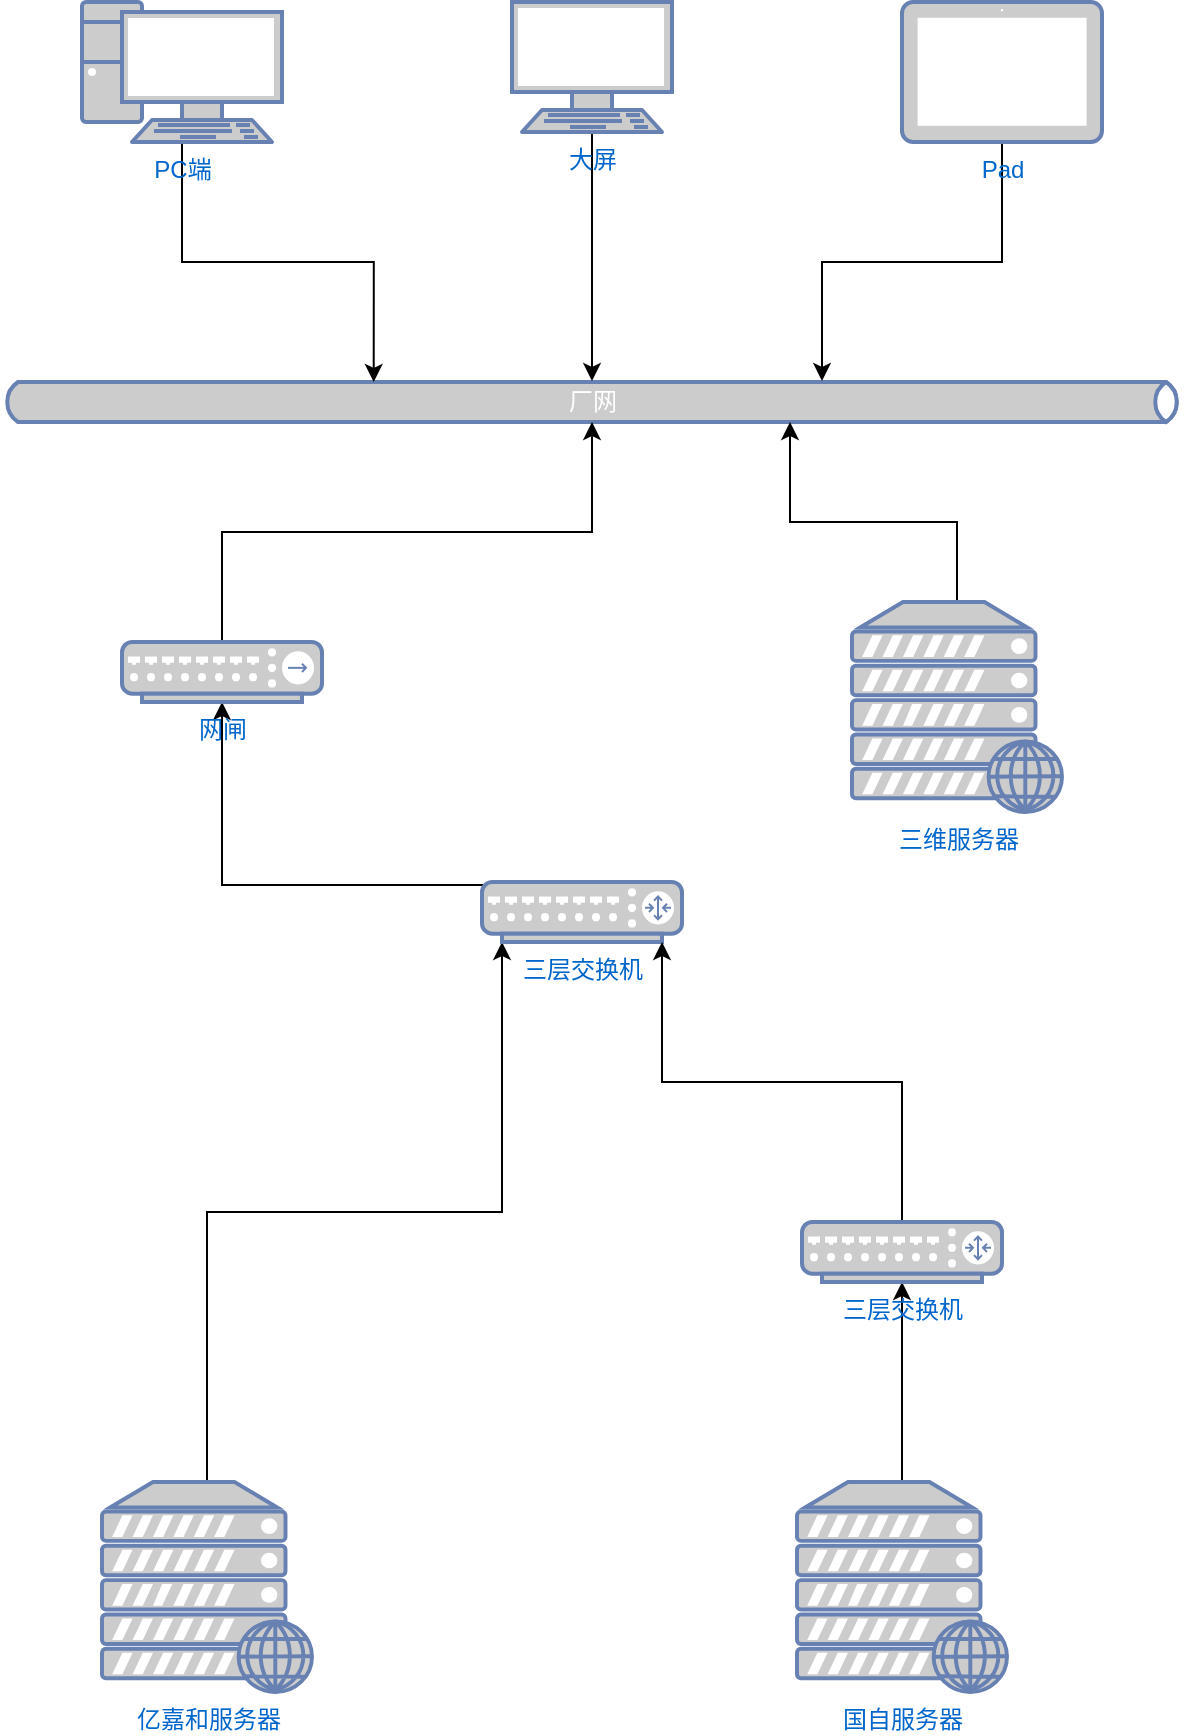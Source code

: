 <mxfile version="14.0.1" type="github">
  <diagram id="fDtv-NP8o_LM4w9Mx3LK" name="Page-1">
    <mxGraphModel dx="1410" dy="771" grid="1" gridSize="10" guides="1" tooltips="1" connect="1" arrows="1" fold="1" page="1" pageScale="1" pageWidth="827" pageHeight="1169" math="0" shadow="0">
      <root>
        <mxCell id="0" />
        <mxCell id="1" parent="0" />
        <mxCell id="BwLVxdTWhbgkWEdLYuY5-10" style="edgeStyle=orthogonalEdgeStyle;rounded=0;orthogonalLoop=1;jettySize=auto;html=1;exitX=0.5;exitY=0;exitDx=0;exitDy=0;exitPerimeter=0;entryX=0.1;entryY=1;entryDx=0;entryDy=0;entryPerimeter=0;" edge="1" parent="1" source="BwLVxdTWhbgkWEdLYuY5-3" target="BwLVxdTWhbgkWEdLYuY5-5">
          <mxGeometry relative="1" as="geometry" />
        </mxCell>
        <mxCell id="BwLVxdTWhbgkWEdLYuY5-3" value="亿嘉和服务器" style="fontColor=#0066CC;verticalAlign=top;verticalLabelPosition=bottom;labelPosition=center;align=center;html=1;outlineConnect=0;fillColor=#CCCCCC;strokeColor=#6881B3;gradientColor=none;gradientDirection=north;strokeWidth=2;shape=mxgraph.networks.web_server;" vertex="1" parent="1">
          <mxGeometry x="160" y="770" width="105" height="105" as="geometry" />
        </mxCell>
        <mxCell id="BwLVxdTWhbgkWEdLYuY5-11" style="edgeStyle=orthogonalEdgeStyle;rounded=0;orthogonalLoop=1;jettySize=auto;html=1;exitX=0.5;exitY=0;exitDx=0;exitDy=0;exitPerimeter=0;" edge="1" parent="1" source="BwLVxdTWhbgkWEdLYuY5-4" target="BwLVxdTWhbgkWEdLYuY5-6">
          <mxGeometry relative="1" as="geometry" />
        </mxCell>
        <mxCell id="BwLVxdTWhbgkWEdLYuY5-4" value="国自服务器" style="fontColor=#0066CC;verticalAlign=top;verticalLabelPosition=bottom;labelPosition=center;align=center;html=1;outlineConnect=0;fillColor=#CCCCCC;strokeColor=#6881B3;gradientColor=none;gradientDirection=north;strokeWidth=2;shape=mxgraph.networks.web_server;" vertex="1" parent="1">
          <mxGeometry x="507.5" y="770" width="105" height="105" as="geometry" />
        </mxCell>
        <mxCell id="BwLVxdTWhbgkWEdLYuY5-25" style="edgeStyle=orthogonalEdgeStyle;rounded=0;orthogonalLoop=1;jettySize=auto;html=1;exitX=0.05;exitY=0.05;exitDx=0;exitDy=0;exitPerimeter=0;" edge="1" parent="1" source="BwLVxdTWhbgkWEdLYuY5-5" target="BwLVxdTWhbgkWEdLYuY5-24">
          <mxGeometry relative="1" as="geometry" />
        </mxCell>
        <mxCell id="BwLVxdTWhbgkWEdLYuY5-5" value="三层交换机" style="fontColor=#0066CC;verticalAlign=top;verticalLabelPosition=bottom;labelPosition=center;align=center;html=1;outlineConnect=0;fillColor=#CCCCCC;strokeColor=#6881B3;gradientColor=none;gradientDirection=north;strokeWidth=2;shape=mxgraph.networks.router;" vertex="1" parent="1">
          <mxGeometry x="350" y="470" width="100" height="30" as="geometry" />
        </mxCell>
        <mxCell id="BwLVxdTWhbgkWEdLYuY5-8" style="edgeStyle=orthogonalEdgeStyle;rounded=0;orthogonalLoop=1;jettySize=auto;html=1;exitX=0.5;exitY=0;exitDx=0;exitDy=0;exitPerimeter=0;entryX=0.9;entryY=1;entryDx=0;entryDy=0;entryPerimeter=0;" edge="1" parent="1" source="BwLVxdTWhbgkWEdLYuY5-6" target="BwLVxdTWhbgkWEdLYuY5-5">
          <mxGeometry relative="1" as="geometry" />
        </mxCell>
        <mxCell id="BwLVxdTWhbgkWEdLYuY5-6" value="三层交换机" style="fontColor=#0066CC;verticalAlign=top;verticalLabelPosition=bottom;labelPosition=center;align=center;html=1;outlineConnect=0;fillColor=#CCCCCC;strokeColor=#6881B3;gradientColor=none;gradientDirection=north;strokeWidth=2;shape=mxgraph.networks.router;" vertex="1" parent="1">
          <mxGeometry x="510" y="640" width="100" height="30" as="geometry" />
        </mxCell>
        <mxCell id="BwLVxdTWhbgkWEdLYuY5-22" value="厂网" style="html=1;outlineConnect=0;fillColor=#CCCCCC;strokeColor=#6881B3;gradientColor=none;gradientDirection=north;strokeWidth=2;shape=mxgraph.networks.bus;gradientColor=none;gradientDirection=north;fontColor=#ffffff;perimeter=backbonePerimeter;backboneSize=20;" vertex="1" parent="1">
          <mxGeometry x="110" y="220" width="590" height="20" as="geometry" />
        </mxCell>
        <mxCell id="BwLVxdTWhbgkWEdLYuY5-26" style="edgeStyle=orthogonalEdgeStyle;rounded=0;orthogonalLoop=1;jettySize=auto;html=1;exitX=0.5;exitY=0;exitDx=0;exitDy=0;exitPerimeter=0;" edge="1" parent="1" source="BwLVxdTWhbgkWEdLYuY5-24" target="BwLVxdTWhbgkWEdLYuY5-22">
          <mxGeometry relative="1" as="geometry" />
        </mxCell>
        <mxCell id="BwLVxdTWhbgkWEdLYuY5-24" value="网闸" style="fontColor=#0066CC;verticalAlign=top;verticalLabelPosition=bottom;labelPosition=center;align=center;html=1;outlineConnect=0;fillColor=#CCCCCC;strokeColor=#6881B3;gradientColor=none;gradientDirection=north;strokeWidth=2;shape=mxgraph.networks.hub;" vertex="1" parent="1">
          <mxGeometry x="170" y="350" width="100" height="30" as="geometry" />
        </mxCell>
        <mxCell id="BwLVxdTWhbgkWEdLYuY5-28" style="edgeStyle=orthogonalEdgeStyle;rounded=0;orthogonalLoop=1;jettySize=auto;html=1;exitX=0.5;exitY=0;exitDx=0;exitDy=0;exitPerimeter=0;" edge="1" parent="1" source="BwLVxdTWhbgkWEdLYuY5-27">
          <mxGeometry relative="1" as="geometry">
            <mxPoint x="504" y="240" as="targetPoint" />
            <Array as="points">
              <mxPoint x="588" y="290" />
              <mxPoint x="504" y="290" />
            </Array>
          </mxGeometry>
        </mxCell>
        <mxCell id="BwLVxdTWhbgkWEdLYuY5-27" value="三维服务器" style="fontColor=#0066CC;verticalAlign=top;verticalLabelPosition=bottom;labelPosition=center;align=center;html=1;outlineConnect=0;fillColor=#CCCCCC;strokeColor=#6881B3;gradientColor=none;gradientDirection=north;strokeWidth=2;shape=mxgraph.networks.web_server;" vertex="1" parent="1">
          <mxGeometry x="535" y="330" width="105" height="105" as="geometry" />
        </mxCell>
        <mxCell id="BwLVxdTWhbgkWEdLYuY5-31" style="edgeStyle=orthogonalEdgeStyle;rounded=0;orthogonalLoop=1;jettySize=auto;html=1;exitX=0.5;exitY=1;exitDx=0;exitDy=0;exitPerimeter=0;entryX=0.315;entryY=0;entryDx=0;entryDy=0;entryPerimeter=0;" edge="1" parent="1" source="BwLVxdTWhbgkWEdLYuY5-30" target="BwLVxdTWhbgkWEdLYuY5-22">
          <mxGeometry relative="1" as="geometry" />
        </mxCell>
        <mxCell id="BwLVxdTWhbgkWEdLYuY5-30" value="PC端" style="fontColor=#0066CC;verticalAlign=top;verticalLabelPosition=bottom;labelPosition=center;align=center;html=1;outlineConnect=0;fillColor=#CCCCCC;strokeColor=#6881B3;gradientColor=none;gradientDirection=north;strokeWidth=2;shape=mxgraph.networks.pc;" vertex="1" parent="1">
          <mxGeometry x="150" y="30" width="100" height="70" as="geometry" />
        </mxCell>
        <mxCell id="BwLVxdTWhbgkWEdLYuY5-33" style="edgeStyle=orthogonalEdgeStyle;rounded=0;orthogonalLoop=1;jettySize=auto;html=1;exitX=0.5;exitY=1;exitDx=0;exitDy=0;exitPerimeter=0;" edge="1" parent="1" source="BwLVxdTWhbgkWEdLYuY5-32" target="BwLVxdTWhbgkWEdLYuY5-22">
          <mxGeometry relative="1" as="geometry" />
        </mxCell>
        <mxCell id="BwLVxdTWhbgkWEdLYuY5-32" value="大屏" style="fontColor=#0066CC;verticalAlign=top;verticalLabelPosition=bottom;labelPosition=center;align=center;html=1;outlineConnect=0;fillColor=#CCCCCC;strokeColor=#6881B3;gradientColor=none;gradientDirection=north;strokeWidth=2;shape=mxgraph.networks.terminal;" vertex="1" parent="1">
          <mxGeometry x="365" y="30" width="80" height="65" as="geometry" />
        </mxCell>
        <mxCell id="BwLVxdTWhbgkWEdLYuY5-35" style="edgeStyle=orthogonalEdgeStyle;rounded=0;orthogonalLoop=1;jettySize=auto;html=1;exitX=0.5;exitY=1;exitDx=0;exitDy=0;exitPerimeter=0;" edge="1" parent="1" source="BwLVxdTWhbgkWEdLYuY5-34" target="BwLVxdTWhbgkWEdLYuY5-22">
          <mxGeometry relative="1" as="geometry">
            <mxPoint x="590" y="210" as="targetPoint" />
            <Array as="points">
              <mxPoint x="610" y="160" />
              <mxPoint x="520" y="160" />
            </Array>
          </mxGeometry>
        </mxCell>
        <mxCell id="BwLVxdTWhbgkWEdLYuY5-34" value="Pad" style="fontColor=#0066CC;verticalAlign=top;verticalLabelPosition=bottom;labelPosition=center;align=center;html=1;outlineConnect=0;fillColor=#CCCCCC;strokeColor=#6881B3;gradientColor=none;gradientDirection=north;strokeWidth=2;shape=mxgraph.networks.tablet;" vertex="1" parent="1">
          <mxGeometry x="560" y="30" width="100" height="70" as="geometry" />
        </mxCell>
      </root>
    </mxGraphModel>
  </diagram>
</mxfile>

